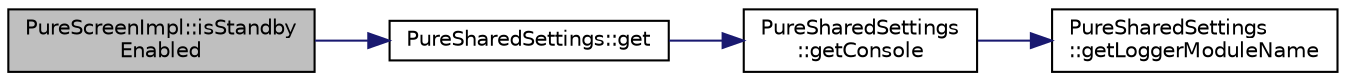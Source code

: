 digraph "PureScreenImpl::isStandbyEnabled"
{
 // LATEX_PDF_SIZE
  edge [fontname="Helvetica",fontsize="10",labelfontname="Helvetica",labelfontsize="10"];
  node [fontname="Helvetica",fontsize="10",shape=record];
  rankdir="LR";
  Node1 [label="PureScreenImpl::isStandby\lEnabled",height=0.2,width=0.4,color="black", fillcolor="grey75", style="filled", fontcolor="black",tooltip="Gets whether computer standy is allowed or not while the engine is running."];
  Node1 -> Node2 [color="midnightblue",fontsize="10",style="solid",fontname="Helvetica"];
  Node2 [label="PureSharedSettings::get",height=0.2,width=0.4,color="black", fillcolor="white", style="filled",URL="$class_pure_shared_settings.html#a74854b471a19dcddf5fad7663e63fb04",tooltip="Gets the specified shared setting."];
  Node2 -> Node3 [color="midnightblue",fontsize="10",style="solid",fontname="Helvetica"];
  Node3 [label="PureSharedSettings\l::getConsole",height=0.2,width=0.4,color="black", fillcolor="white", style="filled",URL="$class_pure_shared_settings.html#ab956bb8d55ea1b5d1cdb03d86db5bd0b",tooltip="Returns access to console preset with logger module name as this class."];
  Node3 -> Node4 [color="midnightblue",fontsize="10",style="solid",fontname="Helvetica"];
  Node4 [label="PureSharedSettings\l::getLoggerModuleName",height=0.2,width=0.4,color="black", fillcolor="white", style="filled",URL="$class_pure_shared_settings.html#ae97a4ddb9604a9a4ebbcc868c2095449",tooltip="Returns the logger module name of this class."];
}
